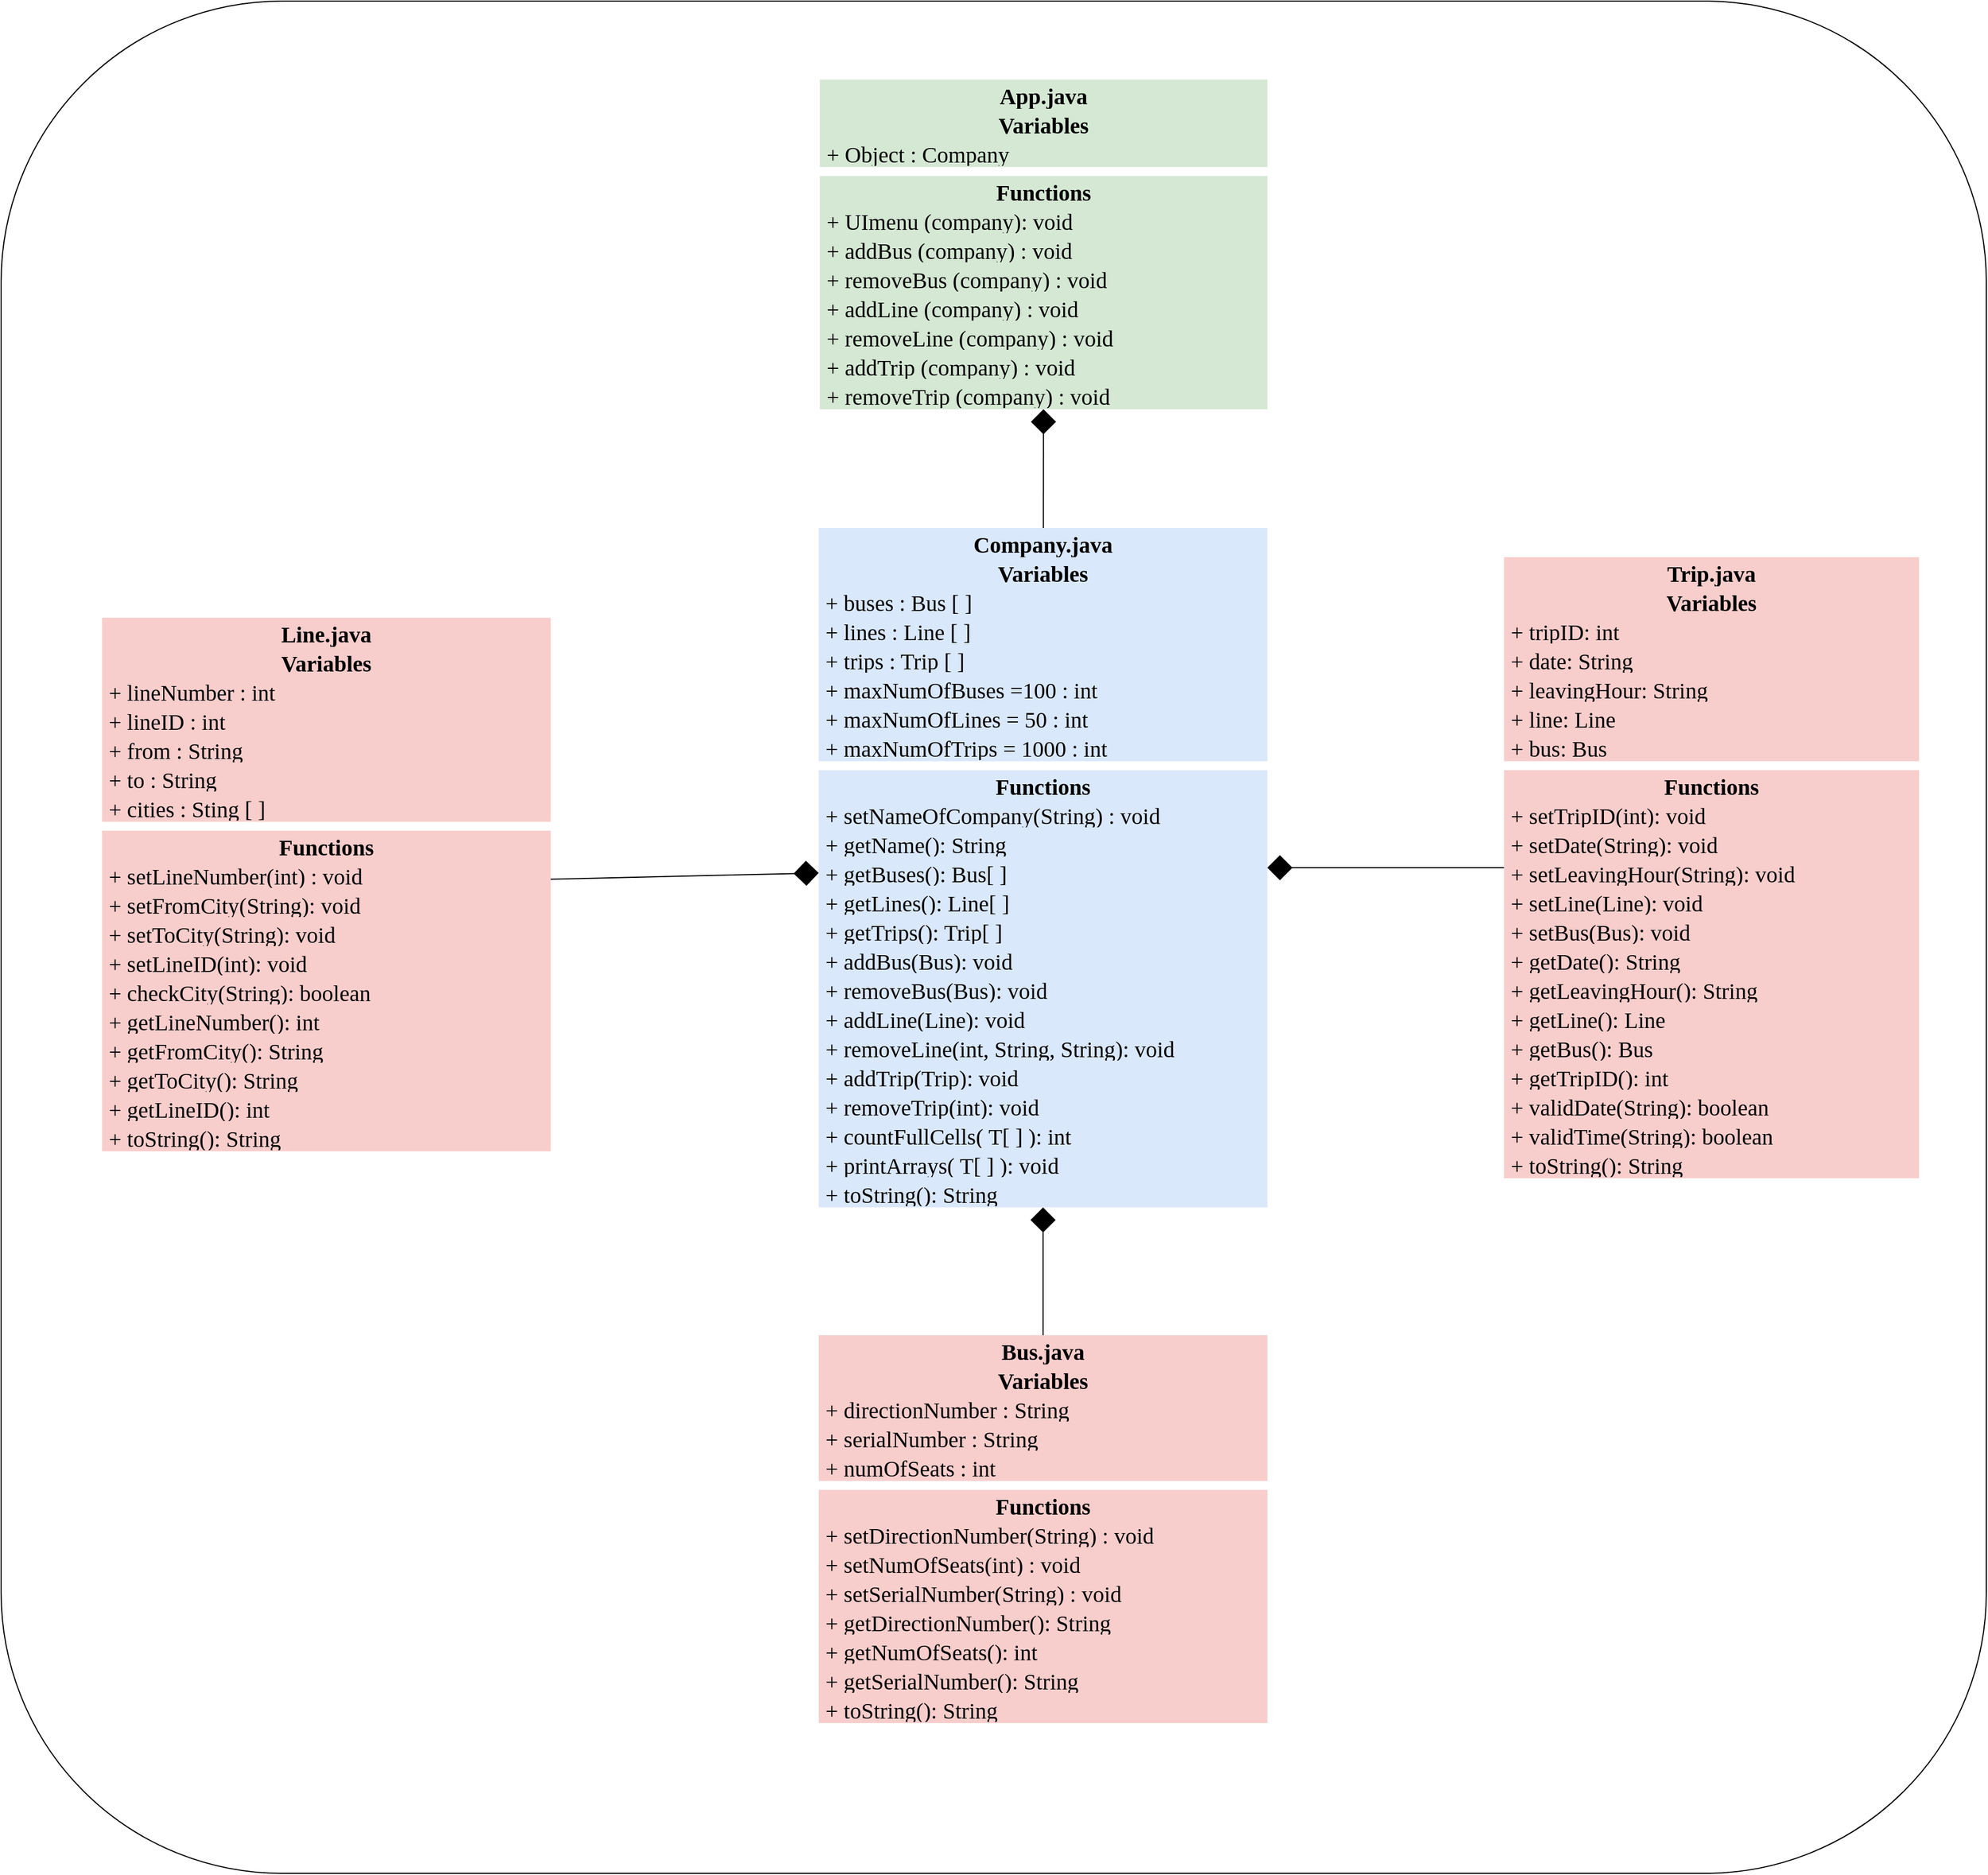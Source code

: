 <mxfile version="15.4.0" type="device"><diagram id="Fvr2L4MOBVhn6vIxLAU2" name="Page-1"><mxGraphModel dx="2290" dy="884" grid="1" gridSize="10" guides="1" tooltips="1" connect="1" arrows="1" fold="1" page="1" pageScale="1" pageWidth="827" pageHeight="1169" math="0" shadow="0"><root><mxCell id="0"/><mxCell id="1" parent="0"/><mxCell id="HgitohbgYxlPRvNvXbQU-64" value="" style="rounded=1;whiteSpace=wrap;html=1;fontFamily=Verdana;fontSize=20;align=center;verticalAlign=middle;strokeWidth=1;" vertex="1" parent="1"><mxGeometry x="-530" y="10" width="1770" height="1670" as="geometry"/></mxCell><mxCell id="HgitohbgYxlPRvNvXbQU-1" value="App.java" style="swimlane;fontStyle=1;align=center;verticalAlign=middle;childLayout=stackLayout;horizontal=1;startSize=26;horizontalStack=0;resizeParent=1;resizeParentMax=0;resizeLast=0;collapsible=1;marginBottom=0;fontSize=20;fontFamily=Verdana;fillColor=#d5e8d4;strokeColor=none;" vertex="1" parent="1"><mxGeometry x="200" y="80" width="399" height="294" as="geometry"/></mxCell><mxCell id="HgitohbgYxlPRvNvXbQU-2" value="Variables" style="text;strokeColor=none;fillColor=#d5e8d4;align=center;verticalAlign=middle;spacingLeft=4;spacingRight=4;overflow=hidden;rotatable=0;points=[[0,0.5],[1,0.5]];portConstraint=eastwest;fontStyle=1;fontSize=20;fontFamily=Verdana;" vertex="1" parent="HgitohbgYxlPRvNvXbQU-1"><mxGeometry y="26" width="399" height="26" as="geometry"/></mxCell><mxCell id="HgitohbgYxlPRvNvXbQU-5" value="+ Object : Company" style="text;strokeColor=none;fillColor=#d5e8d4;align=left;verticalAlign=middle;spacingLeft=4;spacingRight=4;overflow=hidden;rotatable=0;points=[[0,0.5],[1,0.5]];portConstraint=eastwest;fontSize=20;fontFamily=Verdana;" vertex="1" parent="HgitohbgYxlPRvNvXbQU-1"><mxGeometry y="52" width="399" height="26" as="geometry"/></mxCell><mxCell id="HgitohbgYxlPRvNvXbQU-3" value="" style="line;strokeWidth=1;fillColor=#d5e8d4;align=left;verticalAlign=middle;spacingTop=-1;spacingLeft=3;spacingRight=3;rotatable=0;labelPosition=right;points=[];portConstraint=eastwest;fontSize=20;fontFamily=Verdana;strokeColor=none;" vertex="1" parent="HgitohbgYxlPRvNvXbQU-1"><mxGeometry y="78" width="399" height="8" as="geometry"/></mxCell><mxCell id="HgitohbgYxlPRvNvXbQU-4" value="Functions" style="text;strokeColor=none;fillColor=#d5e8d4;align=center;verticalAlign=middle;spacingLeft=4;spacingRight=4;overflow=hidden;rotatable=0;points=[[0,0.5],[1,0.5]];portConstraint=eastwest;fontStyle=1;fontSize=20;fontFamily=Verdana;" vertex="1" parent="HgitohbgYxlPRvNvXbQU-1"><mxGeometry y="86" width="399" height="26" as="geometry"/></mxCell><mxCell id="HgitohbgYxlPRvNvXbQU-37" value="+ UImenu (company): void" style="text;strokeColor=none;fillColor=#d5e8d4;align=left;verticalAlign=middle;spacingLeft=4;spacingRight=4;overflow=hidden;rotatable=0;points=[[0,0.5],[1,0.5]];portConstraint=eastwest;fontSize=20;fontFamily=Verdana;" vertex="1" parent="HgitohbgYxlPRvNvXbQU-1"><mxGeometry y="112" width="399" height="26" as="geometry"/></mxCell><mxCell id="HgitohbgYxlPRvNvXbQU-38" value="+ addBus (company) : void" style="text;strokeColor=none;fillColor=#d5e8d4;align=left;verticalAlign=middle;spacingLeft=4;spacingRight=4;overflow=hidden;rotatable=0;points=[[0,0.5],[1,0.5]];portConstraint=eastwest;fontSize=20;fontFamily=Verdana;" vertex="1" parent="HgitohbgYxlPRvNvXbQU-1"><mxGeometry y="138" width="399" height="26" as="geometry"/></mxCell><mxCell id="HgitohbgYxlPRvNvXbQU-40" value="+ removeBus (company) : void" style="text;strokeColor=none;fillColor=#d5e8d4;align=left;verticalAlign=middle;spacingLeft=4;spacingRight=4;overflow=hidden;rotatable=0;points=[[0,0.5],[1,0.5]];portConstraint=eastwest;fontSize=20;fontFamily=Verdana;" vertex="1" parent="HgitohbgYxlPRvNvXbQU-1"><mxGeometry y="164" width="399" height="26" as="geometry"/></mxCell><mxCell id="HgitohbgYxlPRvNvXbQU-41" value="+ addLine (company) : void" style="text;strokeColor=none;fillColor=#d5e8d4;align=left;verticalAlign=middle;spacingLeft=4;spacingRight=4;overflow=hidden;rotatable=0;points=[[0,0.5],[1,0.5]];portConstraint=eastwest;fontSize=20;fontFamily=Verdana;" vertex="1" parent="HgitohbgYxlPRvNvXbQU-1"><mxGeometry y="190" width="399" height="26" as="geometry"/></mxCell><mxCell id="HgitohbgYxlPRvNvXbQU-43" value="+ removeLine (company) : void" style="text;strokeColor=none;fillColor=#d5e8d4;align=left;verticalAlign=middle;spacingLeft=4;spacingRight=4;overflow=hidden;rotatable=0;points=[[0,0.5],[1,0.5]];portConstraint=eastwest;fontSize=20;fontFamily=Verdana;" vertex="1" parent="HgitohbgYxlPRvNvXbQU-1"><mxGeometry y="216" width="399" height="26" as="geometry"/></mxCell><mxCell id="HgitohbgYxlPRvNvXbQU-42" value="+ addTrip (company) : void " style="text;strokeColor=none;fillColor=#d5e8d4;align=left;verticalAlign=middle;spacingLeft=4;spacingRight=4;overflow=hidden;rotatable=0;points=[[0,0.5],[1,0.5]];portConstraint=eastwest;fontSize=20;fontFamily=Verdana;" vertex="1" parent="HgitohbgYxlPRvNvXbQU-1"><mxGeometry y="242" width="399" height="26" as="geometry"/></mxCell><mxCell id="HgitohbgYxlPRvNvXbQU-6" value="+ removeTrip (company) : void" style="text;strokeColor=none;fillColor=#d5e8d4;align=left;verticalAlign=middle;spacingLeft=4;spacingRight=4;overflow=hidden;rotatable=0;points=[[0,0.5],[1,0.5]];portConstraint=eastwest;fontSize=20;fontFamily=Verdana;" vertex="1" parent="HgitohbgYxlPRvNvXbQU-1"><mxGeometry y="268" width="399" height="26" as="geometry"/></mxCell><mxCell id="HgitohbgYxlPRvNvXbQU-65" style="rounded=0;orthogonalLoop=1;jettySize=auto;html=1;fontFamily=Verdana;fontSize=20;fontColor=#000000;endSize=20;endArrow=diamond;endFill=1;" edge="1" parent="1" source="HgitohbgYxlPRvNvXbQU-7" target="HgitohbgYxlPRvNvXbQU-1"><mxGeometry relative="1" as="geometry"/></mxCell><mxCell id="HgitohbgYxlPRvNvXbQU-7" value="Company.java" style="swimlane;fontStyle=1;align=center;verticalAlign=middle;childLayout=stackLayout;horizontal=1;startSize=26;horizontalStack=0;resizeParent=1;resizeParentMax=0;resizeLast=0;collapsible=1;marginBottom=0;fontSize=20;fillColor=#dae8fc;strokeColor=none;fontFamily=Verdana;" vertex="1" parent="1"><mxGeometry x="199" y="480" width="400" height="606" as="geometry"><mxRectangle x="240" y="440" width="190" height="30" as="alternateBounds"/></mxGeometry></mxCell><mxCell id="HgitohbgYxlPRvNvXbQU-8" value="Variables" style="text;strokeColor=none;fillColor=#dae8fc;align=center;verticalAlign=middle;spacingLeft=4;spacingRight=4;overflow=hidden;rotatable=0;points=[[0,0.5],[1,0.5]];portConstraint=eastwest;fontStyle=1;fontSize=20;fontFamily=Verdana;" vertex="1" parent="HgitohbgYxlPRvNvXbQU-7"><mxGeometry y="26" width="400" height="26" as="geometry"/></mxCell><mxCell id="HgitohbgYxlPRvNvXbQU-9" value="+ buses : Bus [ ]" style="text;strokeColor=none;fillColor=#dae8fc;align=left;verticalAlign=middle;spacingLeft=4;spacingRight=4;overflow=hidden;rotatable=0;points=[[0,0.5],[1,0.5]];portConstraint=eastwest;fontSize=20;fontFamily=Verdana;" vertex="1" parent="HgitohbgYxlPRvNvXbQU-7"><mxGeometry y="52" width="400" height="26" as="geometry"/></mxCell><mxCell id="HgitohbgYxlPRvNvXbQU-44" value="+ lines : Line [ ]" style="text;strokeColor=none;fillColor=#dae8fc;align=left;verticalAlign=middle;spacingLeft=4;spacingRight=4;overflow=hidden;rotatable=0;points=[[0,0.5],[1,0.5]];portConstraint=eastwest;fontSize=20;fontFamily=Verdana;" vertex="1" parent="HgitohbgYxlPRvNvXbQU-7"><mxGeometry y="78" width="400" height="26" as="geometry"/></mxCell><mxCell id="HgitohbgYxlPRvNvXbQU-45" value="+ trips : Trip [ ]" style="text;strokeColor=none;fillColor=#dae8fc;align=left;verticalAlign=middle;spacingLeft=4;spacingRight=4;overflow=hidden;rotatable=0;points=[[0,0.5],[1,0.5]];portConstraint=eastwest;fontSize=20;fontFamily=Verdana;" vertex="1" parent="HgitohbgYxlPRvNvXbQU-7"><mxGeometry y="104" width="400" height="26" as="geometry"/></mxCell><mxCell id="HgitohbgYxlPRvNvXbQU-46" value="+ maxNumOfBuses =100 : int" style="text;strokeColor=none;fillColor=#dae8fc;align=left;verticalAlign=middle;spacingLeft=4;spacingRight=4;overflow=hidden;rotatable=0;points=[[0,0.5],[1,0.5]];portConstraint=eastwest;fontSize=20;fontFamily=Verdana;" vertex="1" parent="HgitohbgYxlPRvNvXbQU-7"><mxGeometry y="130" width="400" height="26" as="geometry"/></mxCell><mxCell id="HgitohbgYxlPRvNvXbQU-47" value="+ maxNumOfLines = 50 : int" style="text;strokeColor=none;fillColor=#dae8fc;align=left;verticalAlign=middle;spacingLeft=4;spacingRight=4;overflow=hidden;rotatable=0;points=[[0,0.5],[1,0.5]];portConstraint=eastwest;fontSize=20;fontFamily=Verdana;" vertex="1" parent="HgitohbgYxlPRvNvXbQU-7"><mxGeometry y="156" width="400" height="26" as="geometry"/></mxCell><mxCell id="HgitohbgYxlPRvNvXbQU-48" value="+ maxNumOfTrips = 1000 : int" style="text;strokeColor=none;fillColor=#dae8fc;align=left;verticalAlign=middle;spacingLeft=4;spacingRight=4;overflow=hidden;rotatable=0;points=[[0,0.5],[1,0.5]];portConstraint=eastwest;fontSize=20;fontFamily=Verdana;" vertex="1" parent="HgitohbgYxlPRvNvXbQU-7"><mxGeometry y="182" width="400" height="26" as="geometry"/></mxCell><mxCell id="HgitohbgYxlPRvNvXbQU-10" value="" style="line;strokeWidth=1;fillColor=#dae8fc;align=left;verticalAlign=middle;spacingTop=-1;spacingLeft=3;spacingRight=3;rotatable=0;labelPosition=right;points=[];portConstraint=eastwest;fontSize=20;fontFamily=Verdana;strokeColor=none;" vertex="1" parent="HgitohbgYxlPRvNvXbQU-7"><mxGeometry y="208" width="400" height="8" as="geometry"/></mxCell><mxCell id="HgitohbgYxlPRvNvXbQU-11" value="Functions" style="text;strokeColor=none;fillColor=#dae8fc;align=center;verticalAlign=middle;spacingLeft=4;spacingRight=4;overflow=hidden;rotatable=0;points=[[0,0.5],[1,0.5]];portConstraint=eastwest;fontStyle=1;fontSize=20;fontFamily=Verdana;" vertex="1" parent="HgitohbgYxlPRvNvXbQU-7"><mxGeometry y="216" width="400" height="26" as="geometry"/></mxCell><mxCell id="HgitohbgYxlPRvNvXbQU-12" value="+ setNameOfCompany(String) : void" style="text;strokeColor=none;fillColor=#dae8fc;align=left;verticalAlign=middle;spacingLeft=4;spacingRight=4;overflow=hidden;rotatable=0;points=[[0,0.5],[1,0.5]];portConstraint=eastwest;fontSize=20;fontFamily=Verdana;" vertex="1" parent="HgitohbgYxlPRvNvXbQU-7"><mxGeometry y="242" width="400" height="26" as="geometry"/></mxCell><mxCell id="HgitohbgYxlPRvNvXbQU-49" value="+ getName(): String" style="text;strokeColor=none;fillColor=#dae8fc;align=left;verticalAlign=middle;spacingLeft=4;spacingRight=4;overflow=hidden;rotatable=0;points=[[0,0.5],[1,0.5]];portConstraint=eastwest;fontSize=20;fontFamily=Verdana;" vertex="1" parent="HgitohbgYxlPRvNvXbQU-7"><mxGeometry y="268" width="400" height="26" as="geometry"/></mxCell><mxCell id="HgitohbgYxlPRvNvXbQU-51" value="+ getBuses(): Bus[ ]" style="text;strokeColor=none;fillColor=#dae8fc;align=left;verticalAlign=middle;spacingLeft=4;spacingRight=4;overflow=hidden;rotatable=0;points=[[0,0.5],[1,0.5]];portConstraint=eastwest;fontSize=20;fontFamily=Verdana;" vertex="1" parent="HgitohbgYxlPRvNvXbQU-7"><mxGeometry y="294" width="400" height="26" as="geometry"/></mxCell><mxCell id="HgitohbgYxlPRvNvXbQU-52" value="+ getLines(): Line[ ]" style="text;strokeColor=none;fillColor=#dae8fc;align=left;verticalAlign=middle;spacingLeft=4;spacingRight=4;overflow=hidden;rotatable=0;points=[[0,0.5],[1,0.5]];portConstraint=eastwest;fontSize=20;fontFamily=Verdana;" vertex="1" parent="HgitohbgYxlPRvNvXbQU-7"><mxGeometry y="320" width="400" height="26" as="geometry"/></mxCell><mxCell id="HgitohbgYxlPRvNvXbQU-53" value="+ getTrips(): Trip[ ]" style="text;strokeColor=none;fillColor=#dae8fc;align=left;verticalAlign=middle;spacingLeft=4;spacingRight=4;overflow=hidden;rotatable=0;points=[[0,0.5],[1,0.5]];portConstraint=eastwest;fontSize=20;fontFamily=Verdana;" vertex="1" parent="HgitohbgYxlPRvNvXbQU-7"><mxGeometry y="346" width="400" height="26" as="geometry"/></mxCell><mxCell id="HgitohbgYxlPRvNvXbQU-54" value="+ addBus(Bus): void" style="text;strokeColor=none;fillColor=#dae8fc;align=left;verticalAlign=middle;spacingLeft=4;spacingRight=4;overflow=hidden;rotatable=0;points=[[0,0.5],[1,0.5]];portConstraint=eastwest;fontSize=20;fontFamily=Verdana;" vertex="1" parent="HgitohbgYxlPRvNvXbQU-7"><mxGeometry y="372" width="400" height="26" as="geometry"/></mxCell><mxCell id="HgitohbgYxlPRvNvXbQU-55" value="+ removeBus(Bus): void" style="text;strokeColor=none;fillColor=#dae8fc;align=left;verticalAlign=middle;spacingLeft=4;spacingRight=4;overflow=hidden;rotatable=0;points=[[0,0.5],[1,0.5]];portConstraint=eastwest;fontSize=20;fontFamily=Verdana;" vertex="1" parent="HgitohbgYxlPRvNvXbQU-7"><mxGeometry y="398" width="400" height="26" as="geometry"/></mxCell><mxCell id="HgitohbgYxlPRvNvXbQU-56" value="+ addLine(Line): void" style="text;strokeColor=none;fillColor=#dae8fc;align=left;verticalAlign=middle;spacingLeft=4;spacingRight=4;overflow=hidden;rotatable=0;points=[[0,0.5],[1,0.5]];portConstraint=eastwest;fontSize=20;fontFamily=Verdana;" vertex="1" parent="HgitohbgYxlPRvNvXbQU-7"><mxGeometry y="424" width="400" height="26" as="geometry"/></mxCell><mxCell id="HgitohbgYxlPRvNvXbQU-57" value="+ removeLine(int, String, String): void" style="text;strokeColor=none;fillColor=#dae8fc;align=left;verticalAlign=middle;spacingLeft=4;spacingRight=4;overflow=hidden;rotatable=0;points=[[0,0.5],[1,0.5]];portConstraint=eastwest;fontSize=20;fontFamily=Verdana;" vertex="1" parent="HgitohbgYxlPRvNvXbQU-7"><mxGeometry y="450" width="400" height="26" as="geometry"/></mxCell><mxCell id="HgitohbgYxlPRvNvXbQU-58" value="+ addTrip(Trip): void" style="text;strokeColor=none;fillColor=#dae8fc;align=left;verticalAlign=middle;spacingLeft=4;spacingRight=4;overflow=hidden;rotatable=0;points=[[0,0.5],[1,0.5]];portConstraint=eastwest;fontSize=20;fontFamily=Verdana;" vertex="1" parent="HgitohbgYxlPRvNvXbQU-7"><mxGeometry y="476" width="400" height="26" as="geometry"/></mxCell><mxCell id="HgitohbgYxlPRvNvXbQU-59" value="+ removeTrip(int): void" style="text;strokeColor=none;fillColor=#dae8fc;align=left;verticalAlign=middle;spacingLeft=4;spacingRight=4;overflow=hidden;rotatable=0;points=[[0,0.5],[1,0.5]];portConstraint=eastwest;fontSize=20;fontFamily=Verdana;" vertex="1" parent="HgitohbgYxlPRvNvXbQU-7"><mxGeometry y="502" width="400" height="26" as="geometry"/></mxCell><mxCell id="HgitohbgYxlPRvNvXbQU-60" value="+ countFullCells( T[ ] ): int" style="text;strokeColor=none;fillColor=#dae8fc;align=left;verticalAlign=middle;spacingLeft=4;spacingRight=4;overflow=hidden;rotatable=0;points=[[0,0.5],[1,0.5]];portConstraint=eastwest;fontSize=20;fontFamily=Verdana;" vertex="1" parent="HgitohbgYxlPRvNvXbQU-7"><mxGeometry y="528" width="400" height="26" as="geometry"/></mxCell><mxCell id="HgitohbgYxlPRvNvXbQU-68" value="+ printArrays( T[ ] ): void" style="text;strokeColor=none;fillColor=#dae8fc;align=left;verticalAlign=middle;spacingLeft=4;spacingRight=4;overflow=hidden;rotatable=0;points=[[0,0.5],[1,0.5]];portConstraint=eastwest;fontSize=20;fontFamily=Verdana;" vertex="1" parent="HgitohbgYxlPRvNvXbQU-7"><mxGeometry y="554" width="400" height="26" as="geometry"/></mxCell><mxCell id="HgitohbgYxlPRvNvXbQU-61" value="+ toString(): String" style="text;strokeColor=none;fillColor=#dae8fc;align=left;verticalAlign=middle;spacingLeft=4;spacingRight=4;overflow=hidden;rotatable=0;points=[[0,0.5],[1,0.5]];portConstraint=eastwest;fontSize=20;fontFamily=Verdana;" vertex="1" parent="HgitohbgYxlPRvNvXbQU-7"><mxGeometry y="580" width="400" height="26" as="geometry"/></mxCell><mxCell id="HgitohbgYxlPRvNvXbQU-90" style="edgeStyle=none;rounded=0;orthogonalLoop=1;jettySize=auto;html=1;fontFamily=Verdana;fontSize=20;fontColor=#000000;endArrow=diamond;endFill=1;endSize=20;" edge="1" parent="1" source="HgitohbgYxlPRvNvXbQU-13" target="HgitohbgYxlPRvNvXbQU-7"><mxGeometry relative="1" as="geometry"/></mxCell><mxCell id="HgitohbgYxlPRvNvXbQU-13" value="Bus.java" style="swimlane;fontStyle=1;align=center;verticalAlign=middle;childLayout=stackLayout;horizontal=1;startSize=26;horizontalStack=0;resizeParent=1;resizeParentMax=0;resizeLast=0;collapsible=1;marginBottom=0;fontSize=20;fontFamily=Verdana;fillColor=#f8cecc;strokeColor=none;fontColor=#000000;" vertex="1" parent="1"><mxGeometry x="199" y="1200" width="400" height="346" as="geometry"/></mxCell><mxCell id="HgitohbgYxlPRvNvXbQU-14" value="Variables" style="text;strokeColor=none;fillColor=#f8cecc;align=center;verticalAlign=middle;spacingLeft=4;spacingRight=4;overflow=hidden;rotatable=0;points=[[0,0.5],[1,0.5]];portConstraint=eastwest;fontStyle=1;fontSize=20;fontFamily=Verdana;fontColor=#000000;" vertex="1" parent="HgitohbgYxlPRvNvXbQU-13"><mxGeometry y="26" width="400" height="26" as="geometry"/></mxCell><mxCell id="HgitohbgYxlPRvNvXbQU-15" value="+ directionNumber : String " style="text;strokeColor=none;fillColor=#f8cecc;align=left;verticalAlign=middle;spacingLeft=4;spacingRight=4;overflow=hidden;rotatable=0;points=[[0,0.5],[1,0.5]];portConstraint=eastwest;fontSize=20;fontFamily=Verdana;fontColor=#000000;" vertex="1" parent="HgitohbgYxlPRvNvXbQU-13"><mxGeometry y="52" width="400" height="26" as="geometry"/></mxCell><mxCell id="HgitohbgYxlPRvNvXbQU-66" value="+ serialNumber : String" style="text;strokeColor=none;fillColor=#f8cecc;align=left;verticalAlign=middle;spacingLeft=4;spacingRight=4;overflow=hidden;rotatable=0;points=[[0,0.5],[1,0.5]];portConstraint=eastwest;fontSize=20;fontFamily=Verdana;fontColor=#000000;" vertex="1" parent="HgitohbgYxlPRvNvXbQU-13"><mxGeometry y="78" width="400" height="26" as="geometry"/></mxCell><mxCell id="HgitohbgYxlPRvNvXbQU-67" value="+ numOfSeats : int" style="text;strokeColor=none;fillColor=#f8cecc;align=left;verticalAlign=middle;spacingLeft=4;spacingRight=4;overflow=hidden;rotatable=0;points=[[0,0.5],[1,0.5]];portConstraint=eastwest;fontSize=20;fontFamily=Verdana;fontColor=#000000;" vertex="1" parent="HgitohbgYxlPRvNvXbQU-13"><mxGeometry y="104" width="400" height="26" as="geometry"/></mxCell><mxCell id="HgitohbgYxlPRvNvXbQU-16" value="" style="line;strokeWidth=1;fillColor=#f8cecc;align=left;verticalAlign=middle;spacingTop=-1;spacingLeft=3;spacingRight=3;rotatable=0;labelPosition=right;points=[];portConstraint=eastwest;fontSize=20;fontFamily=Verdana;strokeColor=none;fontColor=#000000;" vertex="1" parent="HgitohbgYxlPRvNvXbQU-13"><mxGeometry y="130" width="400" height="8" as="geometry"/></mxCell><mxCell id="HgitohbgYxlPRvNvXbQU-17" value="Functions" style="text;strokeColor=none;fillColor=#f8cecc;align=center;verticalAlign=middle;spacingLeft=4;spacingRight=4;overflow=hidden;rotatable=0;points=[[0,0.5],[1,0.5]];portConstraint=eastwest;fontStyle=1;fontSize=20;fontFamily=Verdana;fontColor=#000000;" vertex="1" parent="HgitohbgYxlPRvNvXbQU-13"><mxGeometry y="138" width="400" height="26" as="geometry"/></mxCell><mxCell id="HgitohbgYxlPRvNvXbQU-18" value="+ setDirectionNumber(String) : void" style="text;strokeColor=none;fillColor=#f8cecc;align=left;verticalAlign=middle;spacingLeft=4;spacingRight=4;overflow=hidden;rotatable=0;points=[[0,0.5],[1,0.5]];portConstraint=eastwest;fontSize=20;fontFamily=Verdana;fontColor=#000000;" vertex="1" parent="HgitohbgYxlPRvNvXbQU-13"><mxGeometry y="164" width="400" height="26" as="geometry"/></mxCell><mxCell id="HgitohbgYxlPRvNvXbQU-69" value="+ setNumOfSeats(int) : void" style="text;strokeColor=none;fillColor=#f8cecc;align=left;verticalAlign=middle;spacingLeft=4;spacingRight=4;overflow=hidden;rotatable=0;points=[[0,0.5],[1,0.5]];portConstraint=eastwest;fontSize=20;fontFamily=Verdana;fontColor=#000000;" vertex="1" parent="HgitohbgYxlPRvNvXbQU-13"><mxGeometry y="190" width="400" height="26" as="geometry"/></mxCell><mxCell id="HgitohbgYxlPRvNvXbQU-70" value="+ setSerialNumber(String) : void" style="text;strokeColor=none;fillColor=#f8cecc;align=left;verticalAlign=middle;spacingLeft=4;spacingRight=4;overflow=hidden;rotatable=0;points=[[0,0.5],[1,0.5]];portConstraint=eastwest;fontSize=20;fontFamily=Verdana;fontColor=#000000;" vertex="1" parent="HgitohbgYxlPRvNvXbQU-13"><mxGeometry y="216" width="400" height="26" as="geometry"/></mxCell><mxCell id="HgitohbgYxlPRvNvXbQU-71" value="+ getDirectionNumber(): String" style="text;strokeColor=none;fillColor=#f8cecc;align=left;verticalAlign=middle;spacingLeft=4;spacingRight=4;overflow=hidden;rotatable=0;points=[[0,0.5],[1,0.5]];portConstraint=eastwest;fontSize=20;fontFamily=Verdana;fontColor=#000000;" vertex="1" parent="HgitohbgYxlPRvNvXbQU-13"><mxGeometry y="242" width="400" height="26" as="geometry"/></mxCell><mxCell id="HgitohbgYxlPRvNvXbQU-72" value="+ getNumOfSeats(): int" style="text;strokeColor=none;fillColor=#f8cecc;align=left;verticalAlign=middle;spacingLeft=4;spacingRight=4;overflow=hidden;rotatable=0;points=[[0,0.5],[1,0.5]];portConstraint=eastwest;fontSize=20;fontFamily=Verdana;fontColor=#000000;" vertex="1" parent="HgitohbgYxlPRvNvXbQU-13"><mxGeometry y="268" width="400" height="26" as="geometry"/></mxCell><mxCell id="HgitohbgYxlPRvNvXbQU-73" value="+ getSerialNumber(): String" style="text;strokeColor=none;fillColor=#f8cecc;align=left;verticalAlign=middle;spacingLeft=4;spacingRight=4;overflow=hidden;rotatable=0;points=[[0,0.5],[1,0.5]];portConstraint=eastwest;fontSize=20;fontFamily=Verdana;fontColor=#000000;" vertex="1" parent="HgitohbgYxlPRvNvXbQU-13"><mxGeometry y="294" width="400" height="26" as="geometry"/></mxCell><mxCell id="HgitohbgYxlPRvNvXbQU-74" value="+ toString(): String" style="text;strokeColor=none;fillColor=#f8cecc;align=left;verticalAlign=middle;spacingLeft=4;spacingRight=4;overflow=hidden;rotatable=0;points=[[0,0.5],[1,0.5]];portConstraint=eastwest;fontSize=20;fontFamily=Verdana;fontColor=#000000;" vertex="1" parent="HgitohbgYxlPRvNvXbQU-13"><mxGeometry y="320" width="400" height="26" as="geometry"/></mxCell><mxCell id="HgitohbgYxlPRvNvXbQU-89" style="edgeStyle=none;rounded=0;orthogonalLoop=1;jettySize=auto;html=1;fontFamily=Verdana;fontSize=20;fontColor=#000000;endArrow=diamond;endFill=1;endSize=20;" edge="1" parent="1" source="HgitohbgYxlPRvNvXbQU-19" target="HgitohbgYxlPRvNvXbQU-7"><mxGeometry relative="1" as="geometry"/></mxCell><mxCell id="HgitohbgYxlPRvNvXbQU-19" value="Line.java" style="swimlane;fontStyle=1;align=center;verticalAlign=middle;childLayout=stackLayout;horizontal=1;startSize=26;horizontalStack=0;resizeParent=1;resizeParentMax=0;resizeLast=0;collapsible=1;marginBottom=0;fontSize=20;fontFamily=Verdana;strokeColor=none;fillColor=#f8cecc;" vertex="1" parent="1"><mxGeometry x="-440" y="560" width="400" height="476" as="geometry"/></mxCell><mxCell id="HgitohbgYxlPRvNvXbQU-20" value="Variables" style="text;strokeColor=none;fillColor=#f8cecc;align=center;verticalAlign=middle;spacingLeft=4;spacingRight=4;overflow=hidden;rotatable=0;points=[[0,0.5],[1,0.5]];portConstraint=eastwest;fontStyle=1;fontSize=20;fontFamily=Verdana;" vertex="1" parent="HgitohbgYxlPRvNvXbQU-19"><mxGeometry y="26" width="400" height="26" as="geometry"/></mxCell><mxCell id="HgitohbgYxlPRvNvXbQU-21" value="+ lineNumber : int" style="text;strokeColor=none;fillColor=#f8cecc;align=left;verticalAlign=middle;spacingLeft=4;spacingRight=4;overflow=hidden;rotatable=0;points=[[0,0.5],[1,0.5]];portConstraint=eastwest;fontSize=20;fontFamily=Verdana;" vertex="1" parent="HgitohbgYxlPRvNvXbQU-19"><mxGeometry y="52" width="400" height="26" as="geometry"/></mxCell><mxCell id="HgitohbgYxlPRvNvXbQU-76" value="+ lineID : int" style="text;strokeColor=none;fillColor=#f8cecc;align=left;verticalAlign=middle;spacingLeft=4;spacingRight=4;overflow=hidden;rotatable=0;points=[[0,0.5],[1,0.5]];portConstraint=eastwest;fontSize=20;fontFamily=Verdana;" vertex="1" parent="HgitohbgYxlPRvNvXbQU-19"><mxGeometry y="78" width="400" height="26" as="geometry"/></mxCell><mxCell id="HgitohbgYxlPRvNvXbQU-77" value="+ from : String" style="text;strokeColor=none;fillColor=#f8cecc;align=left;verticalAlign=middle;spacingLeft=4;spacingRight=4;overflow=hidden;rotatable=0;points=[[0,0.5],[1,0.5]];portConstraint=eastwest;fontSize=20;fontFamily=Verdana;" vertex="1" parent="HgitohbgYxlPRvNvXbQU-19"><mxGeometry y="104" width="400" height="26" as="geometry"/></mxCell><mxCell id="HgitohbgYxlPRvNvXbQU-78" value="+ to : String" style="text;strokeColor=none;fillColor=#f8cecc;align=left;verticalAlign=middle;spacingLeft=4;spacingRight=4;overflow=hidden;rotatable=0;points=[[0,0.5],[1,0.5]];portConstraint=eastwest;fontSize=20;fontFamily=Verdana;" vertex="1" parent="HgitohbgYxlPRvNvXbQU-19"><mxGeometry y="130" width="400" height="26" as="geometry"/></mxCell><mxCell id="HgitohbgYxlPRvNvXbQU-79" value="+ cities : Sting [ ]" style="text;strokeColor=none;fillColor=#f8cecc;align=left;verticalAlign=middle;spacingLeft=4;spacingRight=4;overflow=hidden;rotatable=0;points=[[0,0.5],[1,0.5]];portConstraint=eastwest;fontSize=20;fontFamily=Verdana;" vertex="1" parent="HgitohbgYxlPRvNvXbQU-19"><mxGeometry y="156" width="400" height="26" as="geometry"/></mxCell><mxCell id="HgitohbgYxlPRvNvXbQU-22" value="" style="line;strokeWidth=1;fillColor=#f8cecc;align=left;verticalAlign=middle;spacingTop=-1;spacingLeft=3;spacingRight=3;rotatable=0;labelPosition=right;points=[];portConstraint=eastwest;fontSize=20;fontFamily=Verdana;strokeColor=none;" vertex="1" parent="HgitohbgYxlPRvNvXbQU-19"><mxGeometry y="182" width="400" height="8" as="geometry"/></mxCell><mxCell id="HgitohbgYxlPRvNvXbQU-23" value="Functions" style="text;strokeColor=none;fillColor=#f8cecc;align=center;verticalAlign=middle;spacingLeft=4;spacingRight=4;overflow=hidden;rotatable=0;points=[[0,0.5],[1,0.5]];portConstraint=eastwest;fontStyle=1;fontSize=20;fontFamily=Verdana;" vertex="1" parent="HgitohbgYxlPRvNvXbQU-19"><mxGeometry y="190" width="400" height="26" as="geometry"/></mxCell><mxCell id="HgitohbgYxlPRvNvXbQU-24" value="+ setLineNumber(int) : void" style="text;strokeColor=none;fillColor=#f8cecc;align=left;verticalAlign=middle;spacingLeft=4;spacingRight=4;overflow=hidden;rotatable=0;points=[[0,0.5],[1,0.5]];portConstraint=eastwest;fontSize=20;fontFamily=Verdana;" vertex="1" parent="HgitohbgYxlPRvNvXbQU-19"><mxGeometry y="216" width="400" height="26" as="geometry"/></mxCell><mxCell id="HgitohbgYxlPRvNvXbQU-80" value="+ setFromCity(String): void" style="text;strokeColor=none;fillColor=#f8cecc;align=left;verticalAlign=middle;spacingLeft=4;spacingRight=4;overflow=hidden;rotatable=0;points=[[0,0.5],[1,0.5]];portConstraint=eastwest;fontSize=20;fontFamily=Verdana;" vertex="1" parent="HgitohbgYxlPRvNvXbQU-19"><mxGeometry y="242" width="400" height="26" as="geometry"/></mxCell><mxCell id="HgitohbgYxlPRvNvXbQU-81" value="+ setToCity(String): void" style="text;strokeColor=none;fillColor=#f8cecc;align=left;verticalAlign=middle;spacingLeft=4;spacingRight=4;overflow=hidden;rotatable=0;points=[[0,0.5],[1,0.5]];portConstraint=eastwest;fontSize=20;fontFamily=Verdana;" vertex="1" parent="HgitohbgYxlPRvNvXbQU-19"><mxGeometry y="268" width="400" height="26" as="geometry"/></mxCell><mxCell id="HgitohbgYxlPRvNvXbQU-82" value="+ setLineID(int): void" style="text;strokeColor=none;fillColor=#f8cecc;align=left;verticalAlign=middle;spacingLeft=4;spacingRight=4;overflow=hidden;rotatable=0;points=[[0,0.5],[1,0.5]];portConstraint=eastwest;fontSize=20;fontFamily=Verdana;" vertex="1" parent="HgitohbgYxlPRvNvXbQU-19"><mxGeometry y="294" width="400" height="26" as="geometry"/></mxCell><mxCell id="HgitohbgYxlPRvNvXbQU-83" value="+ checkCity(String): boolean" style="text;strokeColor=none;fillColor=#f8cecc;align=left;verticalAlign=middle;spacingLeft=4;spacingRight=4;overflow=hidden;rotatable=0;points=[[0,0.5],[1,0.5]];portConstraint=eastwest;fontSize=20;fontFamily=Verdana;" vertex="1" parent="HgitohbgYxlPRvNvXbQU-19"><mxGeometry y="320" width="400" height="26" as="geometry"/></mxCell><mxCell id="HgitohbgYxlPRvNvXbQU-84" value="+ getLineNumber(): int " style="text;strokeColor=none;fillColor=#f8cecc;align=left;verticalAlign=middle;spacingLeft=4;spacingRight=4;overflow=hidden;rotatable=0;points=[[0,0.5],[1,0.5]];portConstraint=eastwest;fontSize=20;fontFamily=Verdana;" vertex="1" parent="HgitohbgYxlPRvNvXbQU-19"><mxGeometry y="346" width="400" height="26" as="geometry"/></mxCell><mxCell id="HgitohbgYxlPRvNvXbQU-85" value="+ getFromCity(): String" style="text;strokeColor=none;fillColor=#f8cecc;align=left;verticalAlign=middle;spacingLeft=4;spacingRight=4;overflow=hidden;rotatable=0;points=[[0,0.5],[1,0.5]];portConstraint=eastwest;fontSize=20;fontFamily=Verdana;" vertex="1" parent="HgitohbgYxlPRvNvXbQU-19"><mxGeometry y="372" width="400" height="26" as="geometry"/></mxCell><mxCell id="HgitohbgYxlPRvNvXbQU-86" value="+ getToCity(): String" style="text;strokeColor=none;fillColor=#f8cecc;align=left;verticalAlign=middle;spacingLeft=4;spacingRight=4;overflow=hidden;rotatable=0;points=[[0,0.5],[1,0.5]];portConstraint=eastwest;fontSize=20;fontFamily=Verdana;" vertex="1" parent="HgitohbgYxlPRvNvXbQU-19"><mxGeometry y="398" width="400" height="26" as="geometry"/></mxCell><mxCell id="HgitohbgYxlPRvNvXbQU-87" value="+ getLineID(): int" style="text;strokeColor=none;fillColor=#f8cecc;align=left;verticalAlign=middle;spacingLeft=4;spacingRight=4;overflow=hidden;rotatable=0;points=[[0,0.5],[1,0.5]];portConstraint=eastwest;fontSize=20;fontFamily=Verdana;" vertex="1" parent="HgitohbgYxlPRvNvXbQU-19"><mxGeometry y="424" width="400" height="26" as="geometry"/></mxCell><mxCell id="HgitohbgYxlPRvNvXbQU-88" value="+ toString(): String" style="text;strokeColor=none;fillColor=#f8cecc;align=left;verticalAlign=middle;spacingLeft=4;spacingRight=4;overflow=hidden;rotatable=0;points=[[0,0.5],[1,0.5]];portConstraint=eastwest;fontSize=20;fontFamily=Verdana;" vertex="1" parent="HgitohbgYxlPRvNvXbQU-19"><mxGeometry y="450" width="400" height="26" as="geometry"/></mxCell><mxCell id="HgitohbgYxlPRvNvXbQU-107" style="edgeStyle=none;rounded=0;orthogonalLoop=1;jettySize=auto;html=1;fontFamily=Verdana;fontSize=20;fontColor=#000000;endArrow=diamond;endFill=1;endSize=20;" edge="1" parent="1" source="HgitohbgYxlPRvNvXbQU-25" target="HgitohbgYxlPRvNvXbQU-7"><mxGeometry relative="1" as="geometry"/></mxCell><mxCell id="HgitohbgYxlPRvNvXbQU-25" value="Trip.java" style="swimlane;fontStyle=1;align=center;verticalAlign=middle;childLayout=stackLayout;horizontal=1;startSize=26;horizontalStack=0;resizeParent=1;resizeParentMax=0;resizeLast=0;collapsible=1;marginBottom=0;fontSize=20;fontFamily=Verdana;strokeColor=none;fillColor=#f8cecc;" vertex="1" parent="1"><mxGeometry x="810" y="506" width="370" height="554" as="geometry"/></mxCell><mxCell id="HgitohbgYxlPRvNvXbQU-26" value="Variables" style="text;strokeColor=none;fillColor=#f8cecc;align=center;verticalAlign=middle;spacingLeft=4;spacingRight=4;overflow=hidden;rotatable=0;points=[[0,0.5],[1,0.5]];portConstraint=eastwest;fontStyle=1;fontSize=20;fontFamily=Verdana;" vertex="1" parent="HgitohbgYxlPRvNvXbQU-25"><mxGeometry y="26" width="370" height="26" as="geometry"/></mxCell><mxCell id="HgitohbgYxlPRvNvXbQU-91" value="+ tripID: int" style="text;strokeColor=none;fillColor=#f8cecc;align=left;verticalAlign=middle;spacingLeft=4;spacingRight=4;overflow=hidden;rotatable=0;points=[[0,0.5],[1,0.5]];portConstraint=eastwest;fontSize=20;fontFamily=Verdana;" vertex="1" parent="HgitohbgYxlPRvNvXbQU-25"><mxGeometry y="52" width="370" height="26" as="geometry"/></mxCell><mxCell id="HgitohbgYxlPRvNvXbQU-92" value="+ date: String" style="text;strokeColor=none;fillColor=#f8cecc;align=left;verticalAlign=middle;spacingLeft=4;spacingRight=4;overflow=hidden;rotatable=0;points=[[0,0.5],[1,0.5]];portConstraint=eastwest;fontSize=20;fontFamily=Verdana;" vertex="1" parent="HgitohbgYxlPRvNvXbQU-25"><mxGeometry y="78" width="370" height="26" as="geometry"/></mxCell><mxCell id="HgitohbgYxlPRvNvXbQU-94" value="+ leavingHour: String" style="text;strokeColor=none;fillColor=#f8cecc;align=left;verticalAlign=middle;spacingLeft=4;spacingRight=4;overflow=hidden;rotatable=0;points=[[0,0.5],[1,0.5]];portConstraint=eastwest;fontSize=20;fontFamily=Verdana;" vertex="1" parent="HgitohbgYxlPRvNvXbQU-25"><mxGeometry y="104" width="370" height="26" as="geometry"/></mxCell><mxCell id="HgitohbgYxlPRvNvXbQU-93" value="+ line: Line" style="text;strokeColor=none;fillColor=#f8cecc;align=left;verticalAlign=middle;spacingLeft=4;spacingRight=4;overflow=hidden;rotatable=0;points=[[0,0.5],[1,0.5]];portConstraint=eastwest;fontSize=20;fontFamily=Verdana;" vertex="1" parent="HgitohbgYxlPRvNvXbQU-25"><mxGeometry y="130" width="370" height="26" as="geometry"/></mxCell><mxCell id="HgitohbgYxlPRvNvXbQU-27" value="+ bus: Bus" style="text;strokeColor=none;fillColor=#f8cecc;align=left;verticalAlign=middle;spacingLeft=4;spacingRight=4;overflow=hidden;rotatable=0;points=[[0,0.5],[1,0.5]];portConstraint=eastwest;fontSize=20;fontFamily=Verdana;" vertex="1" parent="HgitohbgYxlPRvNvXbQU-25"><mxGeometry y="156" width="370" height="26" as="geometry"/></mxCell><mxCell id="HgitohbgYxlPRvNvXbQU-28" value="" style="line;strokeWidth=1;fillColor=#f8cecc;align=left;verticalAlign=middle;spacingTop=-1;spacingLeft=3;spacingRight=3;rotatable=0;labelPosition=right;points=[];portConstraint=eastwest;fontSize=20;fontFamily=Verdana;strokeColor=none;" vertex="1" parent="HgitohbgYxlPRvNvXbQU-25"><mxGeometry y="182" width="370" height="8" as="geometry"/></mxCell><mxCell id="HgitohbgYxlPRvNvXbQU-29" value="Functions" style="text;strokeColor=none;fillColor=#f8cecc;align=center;verticalAlign=middle;spacingLeft=4;spacingRight=4;overflow=hidden;rotatable=0;points=[[0,0.5],[1,0.5]];portConstraint=eastwest;fontStyle=1;fontSize=20;fontFamily=Verdana;" vertex="1" parent="HgitohbgYxlPRvNvXbQU-25"><mxGeometry y="190" width="370" height="26" as="geometry"/></mxCell><mxCell id="HgitohbgYxlPRvNvXbQU-95" value="+ setTripID(int): void" style="text;strokeColor=none;fillColor=#f8cecc;align=left;verticalAlign=middle;spacingLeft=4;spacingRight=4;overflow=hidden;rotatable=0;points=[[0,0.5],[1,0.5]];portConstraint=eastwest;fontSize=20;fontFamily=Verdana;" vertex="1" parent="HgitohbgYxlPRvNvXbQU-25"><mxGeometry y="216" width="370" height="26" as="geometry"/></mxCell><mxCell id="HgitohbgYxlPRvNvXbQU-96" value="+ setDate(String): void" style="text;strokeColor=none;fillColor=#f8cecc;align=left;verticalAlign=middle;spacingLeft=4;spacingRight=4;overflow=hidden;rotatable=0;points=[[0,0.5],[1,0.5]];portConstraint=eastwest;fontSize=20;fontFamily=Verdana;" vertex="1" parent="HgitohbgYxlPRvNvXbQU-25"><mxGeometry y="242" width="370" height="26" as="geometry"/></mxCell><mxCell id="HgitohbgYxlPRvNvXbQU-99" value="+ setLeavingHour(String): void" style="text;strokeColor=none;fillColor=#f8cecc;align=left;verticalAlign=middle;spacingLeft=4;spacingRight=4;overflow=hidden;rotatable=0;points=[[0,0.5],[1,0.5]];portConstraint=eastwest;fontSize=20;fontFamily=Verdana;" vertex="1" parent="HgitohbgYxlPRvNvXbQU-25"><mxGeometry y="268" width="370" height="26" as="geometry"/></mxCell><mxCell id="HgitohbgYxlPRvNvXbQU-100" value="+ setLine(Line): void" style="text;strokeColor=none;fillColor=#f8cecc;align=left;verticalAlign=middle;spacingLeft=4;spacingRight=4;overflow=hidden;rotatable=0;points=[[0,0.5],[1,0.5]];portConstraint=eastwest;fontSize=20;fontFamily=Verdana;" vertex="1" parent="HgitohbgYxlPRvNvXbQU-25"><mxGeometry y="294" width="370" height="26" as="geometry"/></mxCell><mxCell id="HgitohbgYxlPRvNvXbQU-101" value="+ setBus(Bus): void" style="text;strokeColor=none;fillColor=#f8cecc;align=left;verticalAlign=middle;spacingLeft=4;spacingRight=4;overflow=hidden;rotatable=0;points=[[0,0.5],[1,0.5]];portConstraint=eastwest;fontSize=20;fontFamily=Verdana;" vertex="1" parent="HgitohbgYxlPRvNvXbQU-25"><mxGeometry y="320" width="370" height="26" as="geometry"/></mxCell><mxCell id="HgitohbgYxlPRvNvXbQU-102" value="+ getDate(): String" style="text;strokeColor=none;fillColor=#f8cecc;align=left;verticalAlign=middle;spacingLeft=4;spacingRight=4;overflow=hidden;rotatable=0;points=[[0,0.5],[1,0.5]];portConstraint=eastwest;fontSize=20;fontFamily=Verdana;" vertex="1" parent="HgitohbgYxlPRvNvXbQU-25"><mxGeometry y="346" width="370" height="26" as="geometry"/></mxCell><mxCell id="HgitohbgYxlPRvNvXbQU-103" value="+ getLeavingHour(): String" style="text;strokeColor=none;fillColor=#f8cecc;align=left;verticalAlign=middle;spacingLeft=4;spacingRight=4;overflow=hidden;rotatable=0;points=[[0,0.5],[1,0.5]];portConstraint=eastwest;fontSize=20;fontFamily=Verdana;" vertex="1" parent="HgitohbgYxlPRvNvXbQU-25"><mxGeometry y="372" width="370" height="26" as="geometry"/></mxCell><mxCell id="HgitohbgYxlPRvNvXbQU-98" value="+ getLine(): Line" style="text;strokeColor=none;fillColor=#f8cecc;align=left;verticalAlign=middle;spacingLeft=4;spacingRight=4;overflow=hidden;rotatable=0;points=[[0,0.5],[1,0.5]];portConstraint=eastwest;fontSize=20;fontFamily=Verdana;" vertex="1" parent="HgitohbgYxlPRvNvXbQU-25"><mxGeometry y="398" width="370" height="26" as="geometry"/></mxCell><mxCell id="HgitohbgYxlPRvNvXbQU-104" value="+ getBus(): Bus" style="text;strokeColor=none;fillColor=#f8cecc;align=left;verticalAlign=middle;spacingLeft=4;spacingRight=4;overflow=hidden;rotatable=0;points=[[0,0.5],[1,0.5]];portConstraint=eastwest;fontSize=20;fontFamily=Verdana;" vertex="1" parent="HgitohbgYxlPRvNvXbQU-25"><mxGeometry y="424" width="370" height="26" as="geometry"/></mxCell><mxCell id="HgitohbgYxlPRvNvXbQU-105" value="+ getTripID(): int" style="text;strokeColor=none;fillColor=#f8cecc;align=left;verticalAlign=middle;spacingLeft=4;spacingRight=4;overflow=hidden;rotatable=0;points=[[0,0.5],[1,0.5]];portConstraint=eastwest;fontSize=20;fontFamily=Verdana;" vertex="1" parent="HgitohbgYxlPRvNvXbQU-25"><mxGeometry y="450" width="370" height="26" as="geometry"/></mxCell><mxCell id="HgitohbgYxlPRvNvXbQU-106" value="+ validDate(String): boolean" style="text;strokeColor=none;fillColor=#f8cecc;align=left;verticalAlign=middle;spacingLeft=4;spacingRight=4;overflow=hidden;rotatable=0;points=[[0,0.5],[1,0.5]];portConstraint=eastwest;fontSize=20;fontFamily=Verdana;" vertex="1" parent="HgitohbgYxlPRvNvXbQU-25"><mxGeometry y="476" width="370" height="26" as="geometry"/></mxCell><mxCell id="HgitohbgYxlPRvNvXbQU-97" value="+ validTime(String): boolean" style="text;strokeColor=none;fillColor=#f8cecc;align=left;verticalAlign=middle;spacingLeft=4;spacingRight=4;overflow=hidden;rotatable=0;points=[[0,0.5],[1,0.5]];portConstraint=eastwest;fontSize=20;fontFamily=Verdana;" vertex="1" parent="HgitohbgYxlPRvNvXbQU-25"><mxGeometry y="502" width="370" height="26" as="geometry"/></mxCell><mxCell id="HgitohbgYxlPRvNvXbQU-30" value="+ toString(): String" style="text;strokeColor=none;fillColor=#f8cecc;align=left;verticalAlign=middle;spacingLeft=4;spacingRight=4;overflow=hidden;rotatable=0;points=[[0,0.5],[1,0.5]];portConstraint=eastwest;fontSize=20;fontFamily=Verdana;" vertex="1" parent="HgitohbgYxlPRvNvXbQU-25"><mxGeometry y="528" width="370" height="26" as="geometry"/></mxCell></root></mxGraphModel></diagram></mxfile>